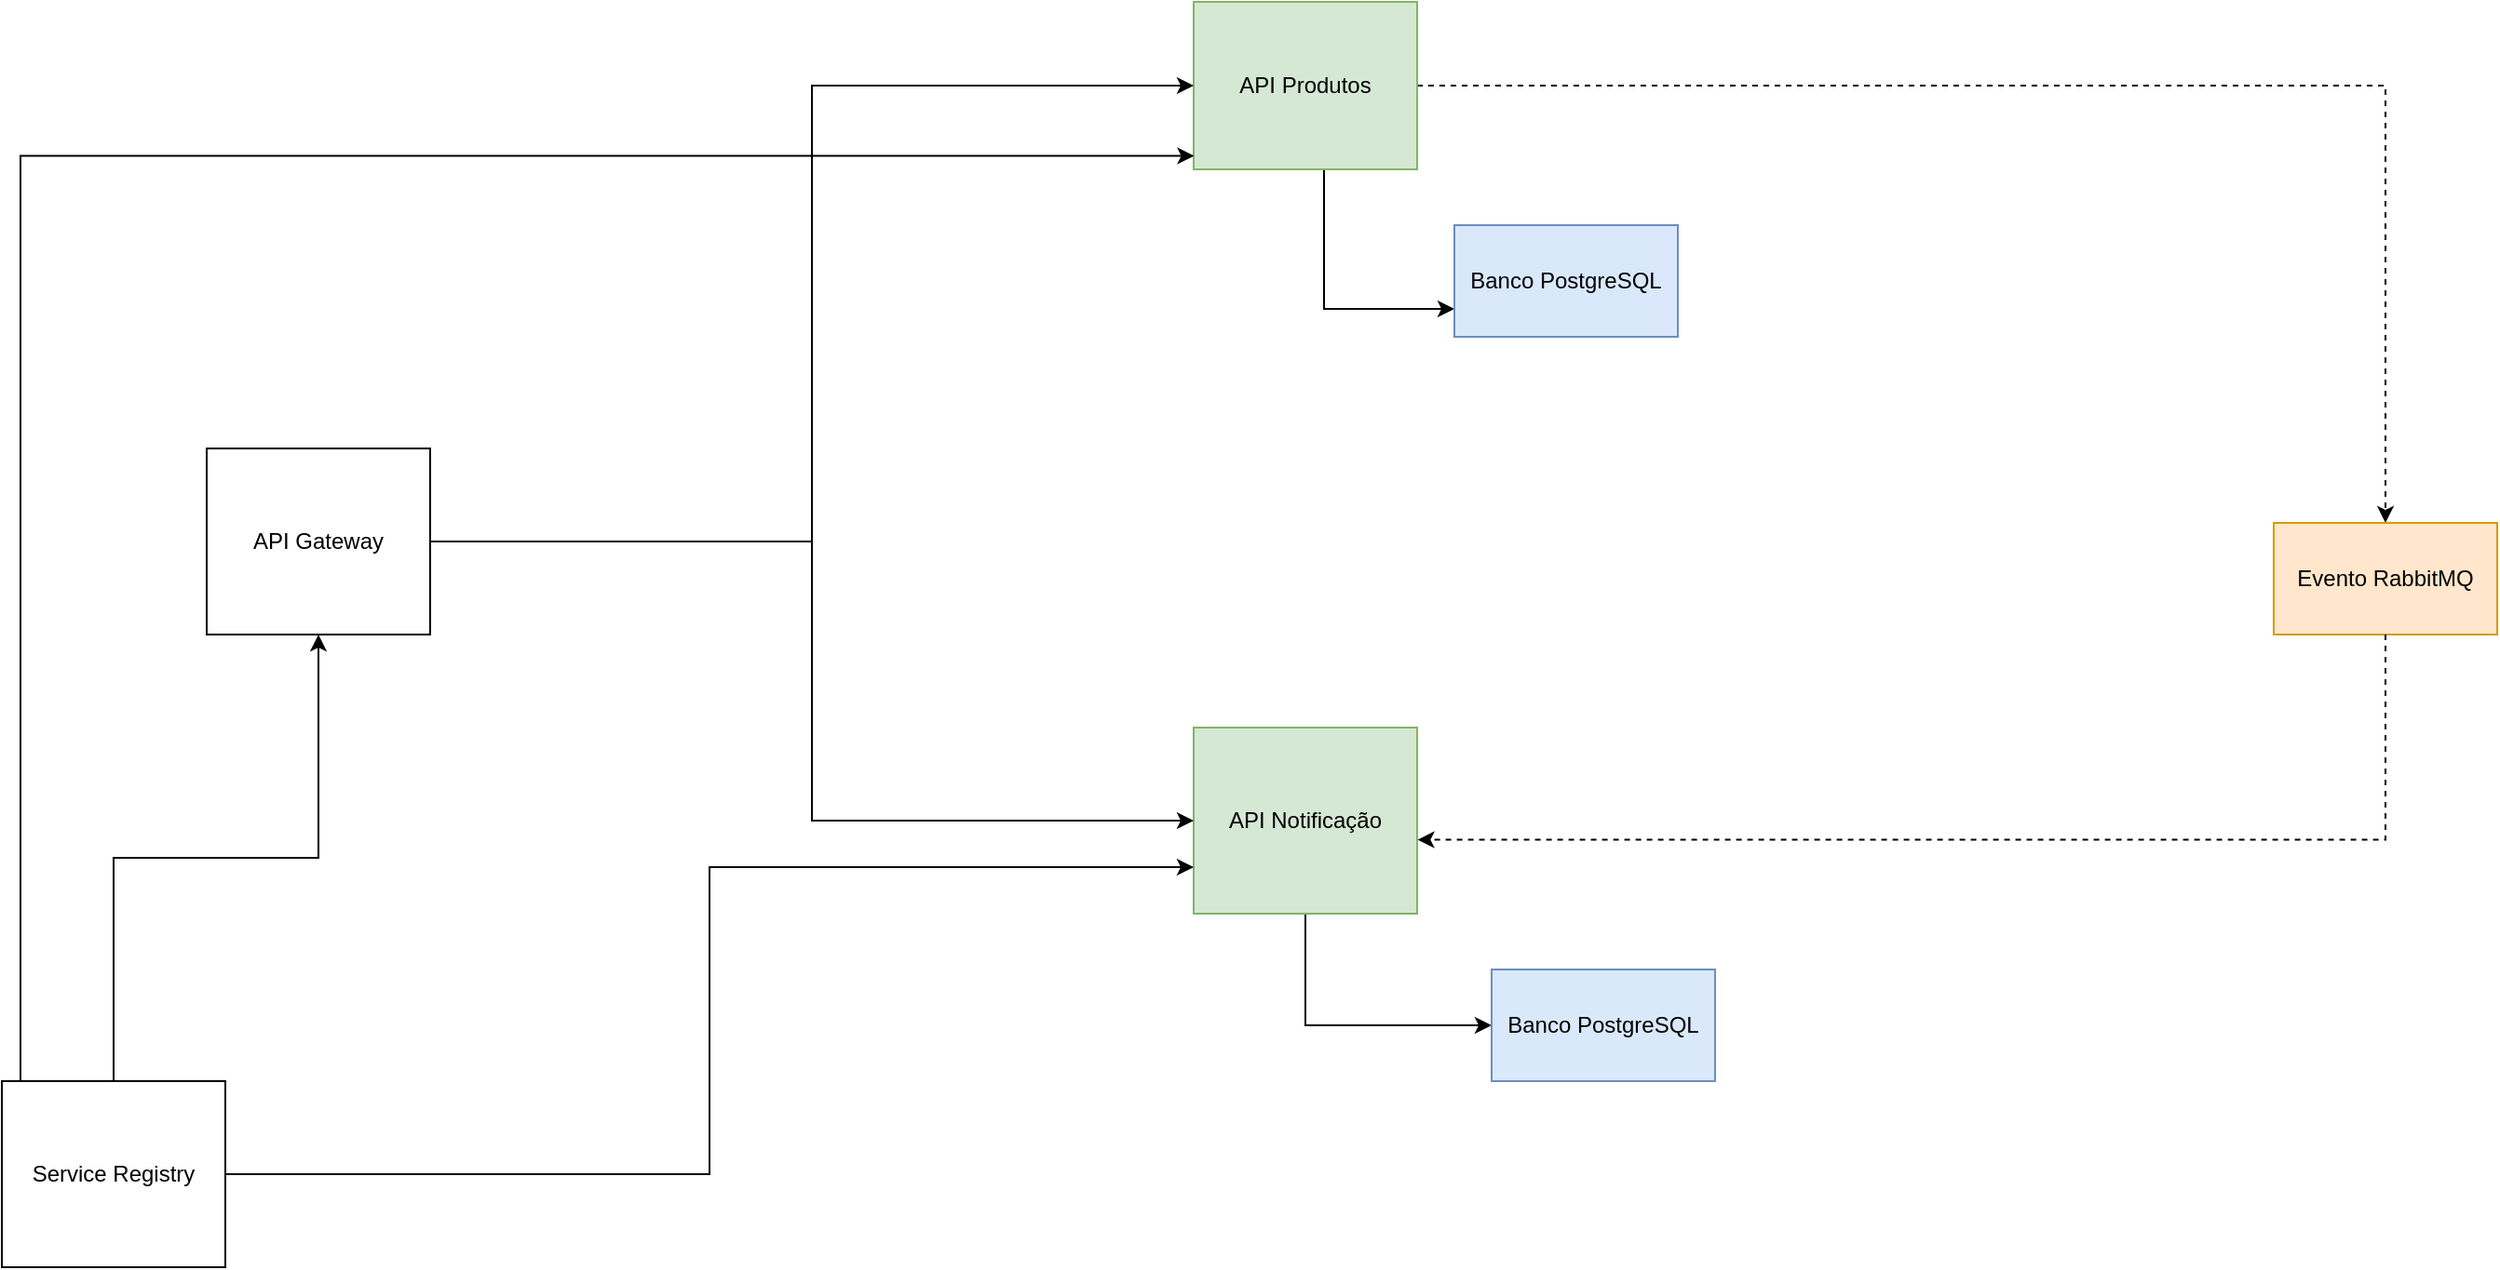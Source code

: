 <mxfile version="24.7.7">
  <diagram name="Página-1" id="VRv0ciwhBo0WJUjTmSMM">
    <mxGraphModel dx="1914" dy="1008" grid="1" gridSize="10" guides="1" tooltips="1" connect="1" arrows="1" fold="1" page="1" pageScale="1" pageWidth="1654" pageHeight="2336" math="0" shadow="0">
      <root>
        <mxCell id="0" />
        <mxCell id="1" parent="0" />
        <mxCell id="dW8FsPnDnM4j6Q0947TS-12" style="edgeStyle=orthogonalEdgeStyle;rounded=0;orthogonalLoop=1;jettySize=auto;html=1;entryX=0.5;entryY=0;entryDx=0;entryDy=0;dashed=1;" edge="1" parent="1" source="dW8FsPnDnM4j6Q0947TS-2" target="dW8FsPnDnM4j6Q0947TS-11">
          <mxGeometry relative="1" as="geometry" />
        </mxCell>
        <mxCell id="dW8FsPnDnM4j6Q0947TS-16" style="edgeStyle=orthogonalEdgeStyle;rounded=0;orthogonalLoop=1;jettySize=auto;html=1;entryX=0;entryY=0.75;entryDx=0;entryDy=0;" edge="1" parent="1" source="dW8FsPnDnM4j6Q0947TS-2" target="dW8FsPnDnM4j6Q0947TS-14">
          <mxGeometry relative="1" as="geometry">
            <Array as="points">
              <mxPoint x="810" y="275" />
            </Array>
          </mxGeometry>
        </mxCell>
        <mxCell id="dW8FsPnDnM4j6Q0947TS-2" value="API Produtos" style="rounded=0;whiteSpace=wrap;html=1;fillColor=#d5e8d4;strokeColor=#82b366;" vertex="1" parent="1">
          <mxGeometry x="740" y="110" width="120" height="90" as="geometry" />
        </mxCell>
        <mxCell id="dW8FsPnDnM4j6Q0947TS-17" style="edgeStyle=orthogonalEdgeStyle;rounded=0;orthogonalLoop=1;jettySize=auto;html=1;entryX=0;entryY=0.5;entryDx=0;entryDy=0;" edge="1" parent="1" source="dW8FsPnDnM4j6Q0947TS-3" target="dW8FsPnDnM4j6Q0947TS-15">
          <mxGeometry relative="1" as="geometry">
            <mxPoint x="800" y="670" as="targetPoint" />
            <Array as="points">
              <mxPoint x="800" y="660" />
            </Array>
          </mxGeometry>
        </mxCell>
        <mxCell id="dW8FsPnDnM4j6Q0947TS-3" value="API Notificação" style="rounded=0;whiteSpace=wrap;html=1;fillColor=#d5e8d4;strokeColor=#82b366;" vertex="1" parent="1">
          <mxGeometry x="740" y="500" width="120" height="100" as="geometry" />
        </mxCell>
        <mxCell id="dW8FsPnDnM4j6Q0947TS-9" style="edgeStyle=orthogonalEdgeStyle;rounded=0;orthogonalLoop=1;jettySize=auto;html=1;entryX=0;entryY=0.5;entryDx=0;entryDy=0;" edge="1" parent="1" source="dW8FsPnDnM4j6Q0947TS-4" target="dW8FsPnDnM4j6Q0947TS-2">
          <mxGeometry relative="1" as="geometry" />
        </mxCell>
        <mxCell id="dW8FsPnDnM4j6Q0947TS-10" style="edgeStyle=orthogonalEdgeStyle;rounded=0;orthogonalLoop=1;jettySize=auto;html=1;entryX=0;entryY=0.5;entryDx=0;entryDy=0;" edge="1" parent="1" source="dW8FsPnDnM4j6Q0947TS-4" target="dW8FsPnDnM4j6Q0947TS-3">
          <mxGeometry relative="1" as="geometry" />
        </mxCell>
        <mxCell id="dW8FsPnDnM4j6Q0947TS-4" value="API Gateway" style="rounded=0;whiteSpace=wrap;html=1;" vertex="1" parent="1">
          <mxGeometry x="210" y="350" width="120" height="100" as="geometry" />
        </mxCell>
        <mxCell id="dW8FsPnDnM4j6Q0947TS-18" style="edgeStyle=orthogonalEdgeStyle;rounded=0;orthogonalLoop=1;jettySize=auto;html=1;entryX=0.5;entryY=1;entryDx=0;entryDy=0;" edge="1" parent="1" source="dW8FsPnDnM4j6Q0947TS-6" target="dW8FsPnDnM4j6Q0947TS-4">
          <mxGeometry relative="1" as="geometry" />
        </mxCell>
        <mxCell id="dW8FsPnDnM4j6Q0947TS-19" style="edgeStyle=orthogonalEdgeStyle;rounded=0;orthogonalLoop=1;jettySize=auto;html=1;entryX=0;entryY=0.75;entryDx=0;entryDy=0;" edge="1" parent="1" source="dW8FsPnDnM4j6Q0947TS-6" target="dW8FsPnDnM4j6Q0947TS-3">
          <mxGeometry relative="1" as="geometry" />
        </mxCell>
        <mxCell id="dW8FsPnDnM4j6Q0947TS-21" style="edgeStyle=orthogonalEdgeStyle;rounded=0;orthogonalLoop=1;jettySize=auto;html=1;entryX=0.002;entryY=0.92;entryDx=0;entryDy=0;entryPerimeter=0;" edge="1" parent="1" source="dW8FsPnDnM4j6Q0947TS-6" target="dW8FsPnDnM4j6Q0947TS-2">
          <mxGeometry relative="1" as="geometry">
            <mxPoint x="80" y="90" as="targetPoint" />
            <Array as="points">
              <mxPoint x="110" y="193" />
            </Array>
          </mxGeometry>
        </mxCell>
        <mxCell id="dW8FsPnDnM4j6Q0947TS-6" value="Service Registry" style="rounded=0;whiteSpace=wrap;html=1;" vertex="1" parent="1">
          <mxGeometry x="100" y="690" width="120" height="100" as="geometry" />
        </mxCell>
        <mxCell id="dW8FsPnDnM4j6Q0947TS-11" value="Evento RabbitMQ" style="rounded=0;whiteSpace=wrap;html=1;fillColor=#ffe6cc;strokeColor=#d79b00;" vertex="1" parent="1">
          <mxGeometry x="1320" y="390" width="120" height="60" as="geometry" />
        </mxCell>
        <mxCell id="dW8FsPnDnM4j6Q0947TS-13" style="edgeStyle=orthogonalEdgeStyle;rounded=0;orthogonalLoop=1;jettySize=auto;html=1;entryX=1.002;entryY=0.603;entryDx=0;entryDy=0;entryPerimeter=0;dashed=1;" edge="1" parent="1" source="dW8FsPnDnM4j6Q0947TS-11" target="dW8FsPnDnM4j6Q0947TS-3">
          <mxGeometry relative="1" as="geometry">
            <Array as="points">
              <mxPoint x="1380" y="560" />
            </Array>
          </mxGeometry>
        </mxCell>
        <mxCell id="dW8FsPnDnM4j6Q0947TS-14" value="Banco PostgreSQL" style="rounded=0;whiteSpace=wrap;html=1;fillColor=#dae8fc;strokeColor=#6c8ebf;" vertex="1" parent="1">
          <mxGeometry x="880" y="230" width="120" height="60" as="geometry" />
        </mxCell>
        <mxCell id="dW8FsPnDnM4j6Q0947TS-15" value="Banco PostgreSQL" style="rounded=0;whiteSpace=wrap;html=1;fillColor=#dae8fc;strokeColor=#6c8ebf;" vertex="1" parent="1">
          <mxGeometry x="900" y="630" width="120" height="60" as="geometry" />
        </mxCell>
      </root>
    </mxGraphModel>
  </diagram>
</mxfile>
